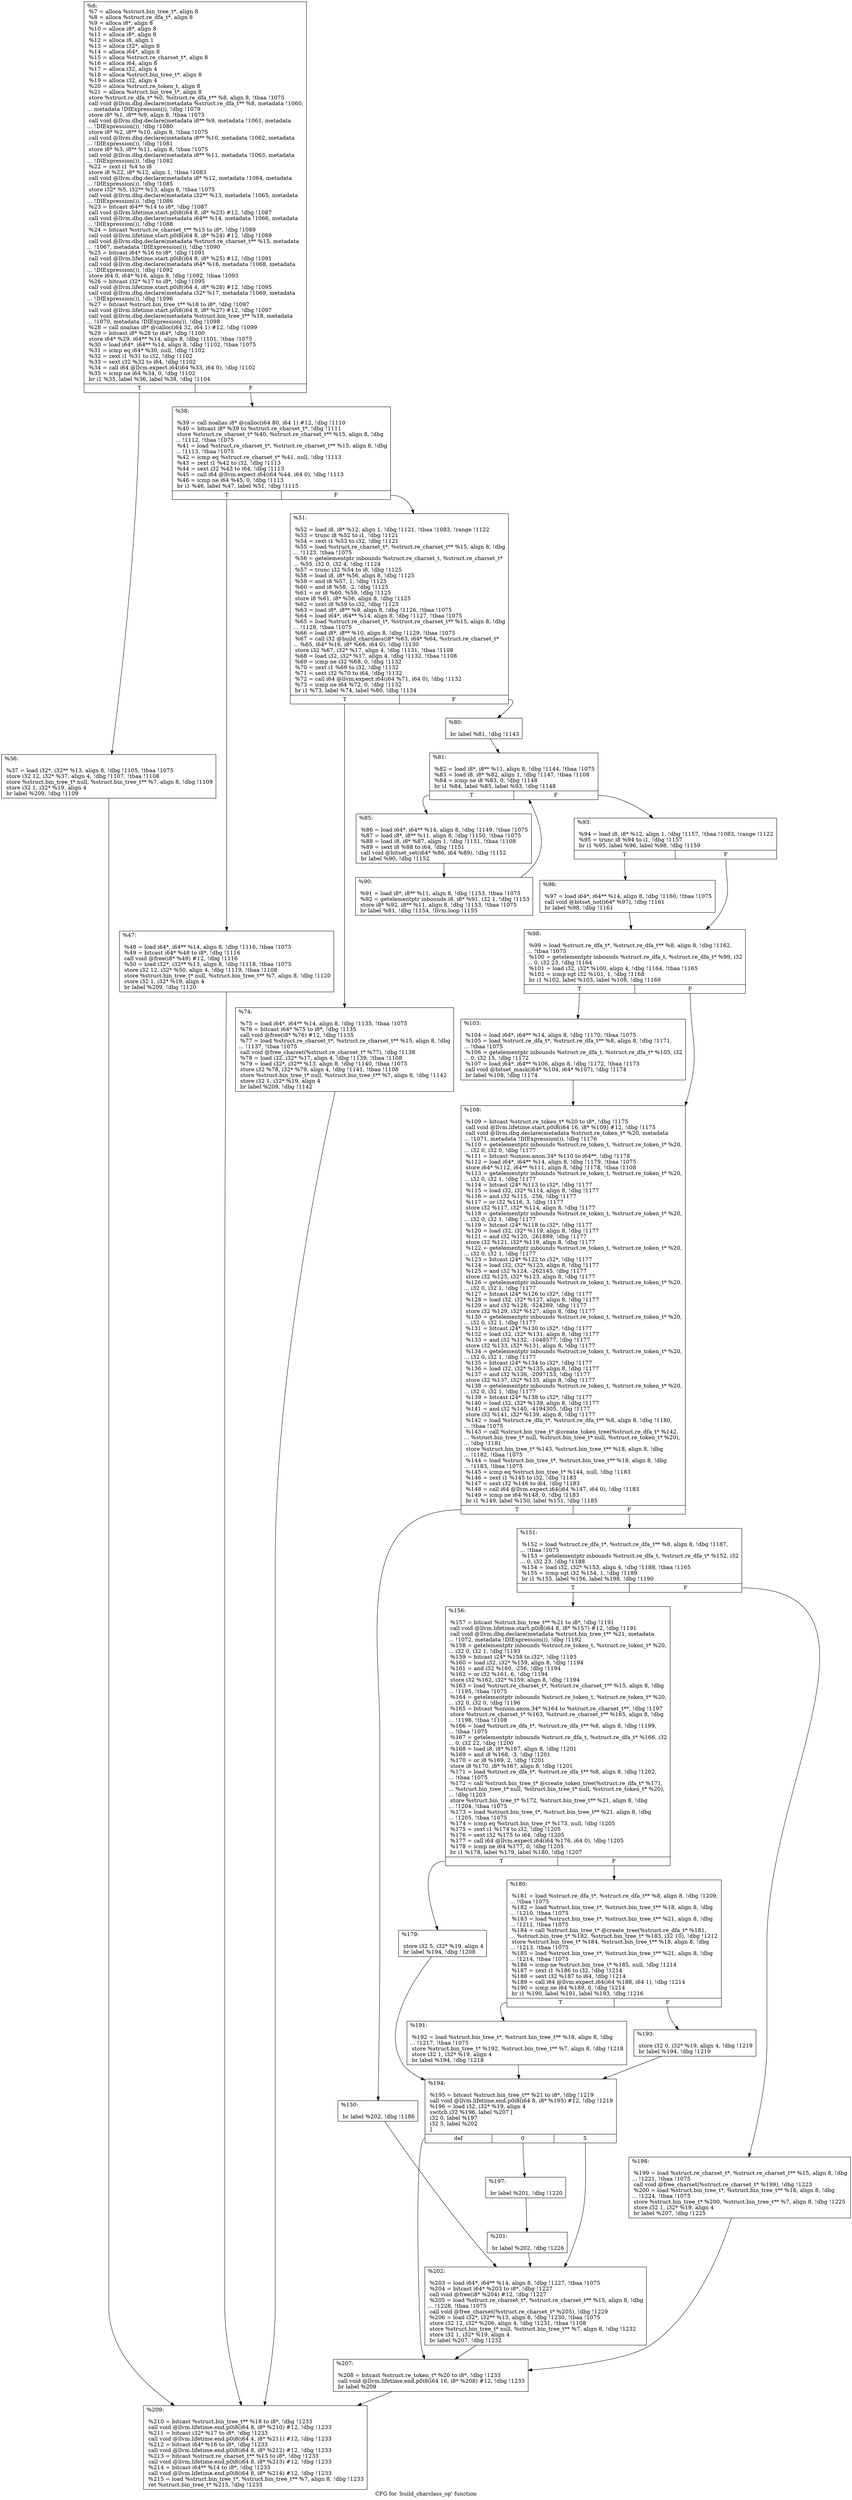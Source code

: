 digraph "CFG for 'build_charclass_op' function" {
	label="CFG for 'build_charclass_op' function";

	Node0xc26f80 [shape=record,label="{%6:\l  %7 = alloca %struct.bin_tree_t*, align 8\l  %8 = alloca %struct.re_dfa_t*, align 8\l  %9 = alloca i8*, align 8\l  %10 = alloca i8*, align 8\l  %11 = alloca i8*, align 8\l  %12 = alloca i8, align 1\l  %13 = alloca i32*, align 8\l  %14 = alloca i64*, align 8\l  %15 = alloca %struct.re_charset_t*, align 8\l  %16 = alloca i64, align 8\l  %17 = alloca i32, align 4\l  %18 = alloca %struct.bin_tree_t*, align 8\l  %19 = alloca i32, align 4\l  %20 = alloca %struct.re_token_t, align 8\l  %21 = alloca %struct.bin_tree_t*, align 8\l  store %struct.re_dfa_t* %0, %struct.re_dfa_t** %8, align 8, !tbaa !1075\l  call void @llvm.dbg.declare(metadata %struct.re_dfa_t** %8, metadata !1060,\l... metadata !DIExpression()), !dbg !1079\l  store i8* %1, i8** %9, align 8, !tbaa !1075\l  call void @llvm.dbg.declare(metadata i8** %9, metadata !1061, metadata\l... !DIExpression()), !dbg !1080\l  store i8* %2, i8** %10, align 8, !tbaa !1075\l  call void @llvm.dbg.declare(metadata i8** %10, metadata !1062, metadata\l... !DIExpression()), !dbg !1081\l  store i8* %3, i8** %11, align 8, !tbaa !1075\l  call void @llvm.dbg.declare(metadata i8** %11, metadata !1063, metadata\l... !DIExpression()), !dbg !1082\l  %22 = zext i1 %4 to i8\l  store i8 %22, i8* %12, align 1, !tbaa !1083\l  call void @llvm.dbg.declare(metadata i8* %12, metadata !1064, metadata\l... !DIExpression()), !dbg !1085\l  store i32* %5, i32** %13, align 8, !tbaa !1075\l  call void @llvm.dbg.declare(metadata i32** %13, metadata !1065, metadata\l... !DIExpression()), !dbg !1086\l  %23 = bitcast i64** %14 to i8*, !dbg !1087\l  call void @llvm.lifetime.start.p0i8(i64 8, i8* %23) #12, !dbg !1087\l  call void @llvm.dbg.declare(metadata i64** %14, metadata !1066, metadata\l... !DIExpression()), !dbg !1088\l  %24 = bitcast %struct.re_charset_t** %15 to i8*, !dbg !1089\l  call void @llvm.lifetime.start.p0i8(i64 8, i8* %24) #12, !dbg !1089\l  call void @llvm.dbg.declare(metadata %struct.re_charset_t** %15, metadata\l... !1067, metadata !DIExpression()), !dbg !1090\l  %25 = bitcast i64* %16 to i8*, !dbg !1091\l  call void @llvm.lifetime.start.p0i8(i64 8, i8* %25) #12, !dbg !1091\l  call void @llvm.dbg.declare(metadata i64* %16, metadata !1068, metadata\l... !DIExpression()), !dbg !1092\l  store i64 0, i64* %16, align 8, !dbg !1092, !tbaa !1093\l  %26 = bitcast i32* %17 to i8*, !dbg !1095\l  call void @llvm.lifetime.start.p0i8(i64 4, i8* %26) #12, !dbg !1095\l  call void @llvm.dbg.declare(metadata i32* %17, metadata !1069, metadata\l... !DIExpression()), !dbg !1096\l  %27 = bitcast %struct.bin_tree_t** %18 to i8*, !dbg !1097\l  call void @llvm.lifetime.start.p0i8(i64 8, i8* %27) #12, !dbg !1097\l  call void @llvm.dbg.declare(metadata %struct.bin_tree_t** %18, metadata\l... !1070, metadata !DIExpression()), !dbg !1098\l  %28 = call noalias i8* @calloc(i64 32, i64 1) #12, !dbg !1099\l  %29 = bitcast i8* %28 to i64*, !dbg !1100\l  store i64* %29, i64** %14, align 8, !dbg !1101, !tbaa !1075\l  %30 = load i64*, i64** %14, align 8, !dbg !1102, !tbaa !1075\l  %31 = icmp eq i64* %30, null, !dbg !1102\l  %32 = zext i1 %31 to i32, !dbg !1102\l  %33 = sext i32 %32 to i64, !dbg !1102\l  %34 = call i64 @llvm.expect.i64(i64 %33, i64 0), !dbg !1102\l  %35 = icmp ne i64 %34, 0, !dbg !1102\l  br i1 %35, label %36, label %38, !dbg !1104\l|{<s0>T|<s1>F}}"];
	Node0xc26f80:s0 -> Node0xc270d0;
	Node0xc26f80:s1 -> Node0xc27120;
	Node0xc270d0 [shape=record,label="{%36:\l\l  %37 = load i32*, i32** %13, align 8, !dbg !1105, !tbaa !1075\l  store i32 12, i32* %37, align 4, !dbg !1107, !tbaa !1108\l  store %struct.bin_tree_t* null, %struct.bin_tree_t** %7, align 8, !dbg !1109\l  store i32 1, i32* %19, align 4\l  br label %209, !dbg !1109\l}"];
	Node0xc270d0 -> Node0xc27940;
	Node0xc27120 [shape=record,label="{%38:\l\l  %39 = call noalias i8* @calloc(i64 80, i64 1) #12, !dbg !1110\l  %40 = bitcast i8* %39 to %struct.re_charset_t*, !dbg !1111\l  store %struct.re_charset_t* %40, %struct.re_charset_t** %15, align 8, !dbg\l... !1112, !tbaa !1075\l  %41 = load %struct.re_charset_t*, %struct.re_charset_t** %15, align 8, !dbg\l... !1113, !tbaa !1075\l  %42 = icmp eq %struct.re_charset_t* %41, null, !dbg !1113\l  %43 = zext i1 %42 to i32, !dbg !1113\l  %44 = sext i32 %43 to i64, !dbg !1113\l  %45 = call i64 @llvm.expect.i64(i64 %44, i64 0), !dbg !1113\l  %46 = icmp ne i64 %45, 0, !dbg !1113\l  br i1 %46, label %47, label %51, !dbg !1115\l|{<s0>T|<s1>F}}"];
	Node0xc27120:s0 -> Node0xc27170;
	Node0xc27120:s1 -> Node0xc271c0;
	Node0xc27170 [shape=record,label="{%47:\l\l  %48 = load i64*, i64** %14, align 8, !dbg !1116, !tbaa !1075\l  %49 = bitcast i64* %48 to i8*, !dbg !1116\l  call void @free(i8* %49) #12, !dbg !1116\l  %50 = load i32*, i32** %13, align 8, !dbg !1118, !tbaa !1075\l  store i32 12, i32* %50, align 4, !dbg !1119, !tbaa !1108\l  store %struct.bin_tree_t* null, %struct.bin_tree_t** %7, align 8, !dbg !1120\l  store i32 1, i32* %19, align 4\l  br label %209, !dbg !1120\l}"];
	Node0xc27170 -> Node0xc27940;
	Node0xc271c0 [shape=record,label="{%51:\l\l  %52 = load i8, i8* %12, align 1, !dbg !1121, !tbaa !1083, !range !1122\l  %53 = trunc i8 %52 to i1, !dbg !1121\l  %54 = zext i1 %53 to i32, !dbg !1121\l  %55 = load %struct.re_charset_t*, %struct.re_charset_t** %15, align 8, !dbg\l... !1123, !tbaa !1075\l  %56 = getelementptr inbounds %struct.re_charset_t, %struct.re_charset_t*\l... %55, i32 0, i32 4, !dbg !1124\l  %57 = trunc i32 %54 to i8, !dbg !1125\l  %58 = load i8, i8* %56, align 8, !dbg !1125\l  %59 = and i8 %57, 1, !dbg !1125\l  %60 = and i8 %58, -2, !dbg !1125\l  %61 = or i8 %60, %59, !dbg !1125\l  store i8 %61, i8* %56, align 8, !dbg !1125\l  %62 = zext i8 %59 to i32, !dbg !1125\l  %63 = load i8*, i8** %9, align 8, !dbg !1126, !tbaa !1075\l  %64 = load i64*, i64** %14, align 8, !dbg !1127, !tbaa !1075\l  %65 = load %struct.re_charset_t*, %struct.re_charset_t** %15, align 8, !dbg\l... !1128, !tbaa !1075\l  %66 = load i8*, i8** %10, align 8, !dbg !1129, !tbaa !1075\l  %67 = call i32 @build_charclass(i8* %63, i64* %64, %struct.re_charset_t*\l... %65, i64* %16, i8* %66, i64 0), !dbg !1130\l  store i32 %67, i32* %17, align 4, !dbg !1131, !tbaa !1108\l  %68 = load i32, i32* %17, align 4, !dbg !1132, !tbaa !1108\l  %69 = icmp ne i32 %68, 0, !dbg !1132\l  %70 = zext i1 %69 to i32, !dbg !1132\l  %71 = sext i32 %70 to i64, !dbg !1132\l  %72 = call i64 @llvm.expect.i64(i64 %71, i64 0), !dbg !1132\l  %73 = icmp ne i64 %72, 0, !dbg !1132\l  br i1 %73, label %74, label %80, !dbg !1134\l|{<s0>T|<s1>F}}"];
	Node0xc271c0:s0 -> Node0xc27210;
	Node0xc271c0:s1 -> Node0xc27260;
	Node0xc27210 [shape=record,label="{%74:\l\l  %75 = load i64*, i64** %14, align 8, !dbg !1135, !tbaa !1075\l  %76 = bitcast i64* %75 to i8*, !dbg !1135\l  call void @free(i8* %76) #12, !dbg !1135\l  %77 = load %struct.re_charset_t*, %struct.re_charset_t** %15, align 8, !dbg\l... !1137, !tbaa !1075\l  call void @free_charset(%struct.re_charset_t* %77), !dbg !1138\l  %78 = load i32, i32* %17, align 4, !dbg !1139, !tbaa !1108\l  %79 = load i32*, i32** %13, align 8, !dbg !1140, !tbaa !1075\l  store i32 %78, i32* %79, align 4, !dbg !1141, !tbaa !1108\l  store %struct.bin_tree_t* null, %struct.bin_tree_t** %7, align 8, !dbg !1142\l  store i32 1, i32* %19, align 4\l  br label %209, !dbg !1142\l}"];
	Node0xc27210 -> Node0xc27940;
	Node0xc27260 [shape=record,label="{%80:\l\l  br label %81, !dbg !1143\l}"];
	Node0xc27260 -> Node0xc272b0;
	Node0xc272b0 [shape=record,label="{%81:\l\l  %82 = load i8*, i8** %11, align 8, !dbg !1144, !tbaa !1075\l  %83 = load i8, i8* %82, align 1, !dbg !1147, !tbaa !1108\l  %84 = icmp ne i8 %83, 0, !dbg !1148\l  br i1 %84, label %85, label %93, !dbg !1148\l|{<s0>T|<s1>F}}"];
	Node0xc272b0:s0 -> Node0xc27300;
	Node0xc272b0:s1 -> Node0xc273a0;
	Node0xc27300 [shape=record,label="{%85:\l\l  %86 = load i64*, i64** %14, align 8, !dbg !1149, !tbaa !1075\l  %87 = load i8*, i8** %11, align 8, !dbg !1150, !tbaa !1075\l  %88 = load i8, i8* %87, align 1, !dbg !1151, !tbaa !1108\l  %89 = sext i8 %88 to i64, !dbg !1151\l  call void @bitset_set(i64* %86, i64 %89), !dbg !1152\l  br label %90, !dbg !1152\l}"];
	Node0xc27300 -> Node0xc27350;
	Node0xc27350 [shape=record,label="{%90:\l\l  %91 = load i8*, i8** %11, align 8, !dbg !1153, !tbaa !1075\l  %92 = getelementptr inbounds i8, i8* %91, i32 1, !dbg !1153\l  store i8* %92, i8** %11, align 8, !dbg !1153, !tbaa !1075\l  br label %81, !dbg !1154, !llvm.loop !1155\l}"];
	Node0xc27350 -> Node0xc272b0;
	Node0xc273a0 [shape=record,label="{%93:\l\l  %94 = load i8, i8* %12, align 1, !dbg !1157, !tbaa !1083, !range !1122\l  %95 = trunc i8 %94 to i1, !dbg !1157\l  br i1 %95, label %96, label %98, !dbg !1159\l|{<s0>T|<s1>F}}"];
	Node0xc273a0:s0 -> Node0xc273f0;
	Node0xc273a0:s1 -> Node0xc27440;
	Node0xc273f0 [shape=record,label="{%96:\l\l  %97 = load i64*, i64** %14, align 8, !dbg !1160, !tbaa !1075\l  call void @bitset_not(i64* %97), !dbg !1161\l  br label %98, !dbg !1161\l}"];
	Node0xc273f0 -> Node0xc27440;
	Node0xc27440 [shape=record,label="{%98:\l\l  %99 = load %struct.re_dfa_t*, %struct.re_dfa_t** %8, align 8, !dbg !1162,\l... !tbaa !1075\l  %100 = getelementptr inbounds %struct.re_dfa_t, %struct.re_dfa_t* %99, i32\l... 0, i32 23, !dbg !1164\l  %101 = load i32, i32* %100, align 4, !dbg !1164, !tbaa !1165\l  %102 = icmp sgt i32 %101, 1, !dbg !1168\l  br i1 %102, label %103, label %108, !dbg !1169\l|{<s0>T|<s1>F}}"];
	Node0xc27440:s0 -> Node0xc27490;
	Node0xc27440:s1 -> Node0xc274e0;
	Node0xc27490 [shape=record,label="{%103:\l\l  %104 = load i64*, i64** %14, align 8, !dbg !1170, !tbaa !1075\l  %105 = load %struct.re_dfa_t*, %struct.re_dfa_t** %8, align 8, !dbg !1171,\l... !tbaa !1075\l  %106 = getelementptr inbounds %struct.re_dfa_t, %struct.re_dfa_t* %105, i32\l... 0, i32 15, !dbg !1172\l  %107 = load i64*, i64** %106, align 8, !dbg !1172, !tbaa !1173\l  call void @bitset_mask(i64* %104, i64* %107), !dbg !1174\l  br label %108, !dbg !1174\l}"];
	Node0xc27490 -> Node0xc274e0;
	Node0xc274e0 [shape=record,label="{%108:\l\l  %109 = bitcast %struct.re_token_t* %20 to i8*, !dbg !1175\l  call void @llvm.lifetime.start.p0i8(i64 16, i8* %109) #12, !dbg !1175\l  call void @llvm.dbg.declare(metadata %struct.re_token_t* %20, metadata\l... !1071, metadata !DIExpression()), !dbg !1176\l  %110 = getelementptr inbounds %struct.re_token_t, %struct.re_token_t* %20,\l... i32 0, i32 0, !dbg !1177\l  %111 = bitcast %union.anon.34* %110 to i64**, !dbg !1178\l  %112 = load i64*, i64** %14, align 8, !dbg !1179, !tbaa !1075\l  store i64* %112, i64** %111, align 8, !dbg !1178, !tbaa !1108\l  %113 = getelementptr inbounds %struct.re_token_t, %struct.re_token_t* %20,\l... i32 0, i32 1, !dbg !1177\l  %114 = bitcast i24* %113 to i32*, !dbg !1177\l  %115 = load i32, i32* %114, align 8, !dbg !1177\l  %116 = and i32 %115, -256, !dbg !1177\l  %117 = or i32 %116, 3, !dbg !1177\l  store i32 %117, i32* %114, align 8, !dbg !1177\l  %118 = getelementptr inbounds %struct.re_token_t, %struct.re_token_t* %20,\l... i32 0, i32 1, !dbg !1177\l  %119 = bitcast i24* %118 to i32*, !dbg !1177\l  %120 = load i32, i32* %119, align 8, !dbg !1177\l  %121 = and i32 %120, -261889, !dbg !1177\l  store i32 %121, i32* %119, align 8, !dbg !1177\l  %122 = getelementptr inbounds %struct.re_token_t, %struct.re_token_t* %20,\l... i32 0, i32 1, !dbg !1177\l  %123 = bitcast i24* %122 to i32*, !dbg !1177\l  %124 = load i32, i32* %123, align 8, !dbg !1177\l  %125 = and i32 %124, -262145, !dbg !1177\l  store i32 %125, i32* %123, align 8, !dbg !1177\l  %126 = getelementptr inbounds %struct.re_token_t, %struct.re_token_t* %20,\l... i32 0, i32 1, !dbg !1177\l  %127 = bitcast i24* %126 to i32*, !dbg !1177\l  %128 = load i32, i32* %127, align 8, !dbg !1177\l  %129 = and i32 %128, -524289, !dbg !1177\l  store i32 %129, i32* %127, align 8, !dbg !1177\l  %130 = getelementptr inbounds %struct.re_token_t, %struct.re_token_t* %20,\l... i32 0, i32 1, !dbg !1177\l  %131 = bitcast i24* %130 to i32*, !dbg !1177\l  %132 = load i32, i32* %131, align 8, !dbg !1177\l  %133 = and i32 %132, -1048577, !dbg !1177\l  store i32 %133, i32* %131, align 8, !dbg !1177\l  %134 = getelementptr inbounds %struct.re_token_t, %struct.re_token_t* %20,\l... i32 0, i32 1, !dbg !1177\l  %135 = bitcast i24* %134 to i32*, !dbg !1177\l  %136 = load i32, i32* %135, align 8, !dbg !1177\l  %137 = and i32 %136, -2097153, !dbg !1177\l  store i32 %137, i32* %135, align 8, !dbg !1177\l  %138 = getelementptr inbounds %struct.re_token_t, %struct.re_token_t* %20,\l... i32 0, i32 1, !dbg !1177\l  %139 = bitcast i24* %138 to i32*, !dbg !1177\l  %140 = load i32, i32* %139, align 8, !dbg !1177\l  %141 = and i32 %140, -4194305, !dbg !1177\l  store i32 %141, i32* %139, align 8, !dbg !1177\l  %142 = load %struct.re_dfa_t*, %struct.re_dfa_t** %8, align 8, !dbg !1180,\l... !tbaa !1075\l  %143 = call %struct.bin_tree_t* @create_token_tree(%struct.re_dfa_t* %142,\l... %struct.bin_tree_t* null, %struct.bin_tree_t* null, %struct.re_token_t* %20),\l... !dbg !1181\l  store %struct.bin_tree_t* %143, %struct.bin_tree_t** %18, align 8, !dbg\l... !1182, !tbaa !1075\l  %144 = load %struct.bin_tree_t*, %struct.bin_tree_t** %18, align 8, !dbg\l... !1183, !tbaa !1075\l  %145 = icmp eq %struct.bin_tree_t* %144, null, !dbg !1183\l  %146 = zext i1 %145 to i32, !dbg !1183\l  %147 = sext i32 %146 to i64, !dbg !1183\l  %148 = call i64 @llvm.expect.i64(i64 %147, i64 0), !dbg !1183\l  %149 = icmp ne i64 %148, 0, !dbg !1183\l  br i1 %149, label %150, label %151, !dbg !1185\l|{<s0>T|<s1>F}}"];
	Node0xc274e0:s0 -> Node0xc27530;
	Node0xc274e0:s1 -> Node0xc27580;
	Node0xc27530 [shape=record,label="{%150:\l\l  br label %202, !dbg !1186\l}"];
	Node0xc27530 -> Node0xc278a0;
	Node0xc27580 [shape=record,label="{%151:\l\l  %152 = load %struct.re_dfa_t*, %struct.re_dfa_t** %8, align 8, !dbg !1187,\l... !tbaa !1075\l  %153 = getelementptr inbounds %struct.re_dfa_t, %struct.re_dfa_t* %152, i32\l... 0, i32 23, !dbg !1188\l  %154 = load i32, i32* %153, align 4, !dbg !1188, !tbaa !1165\l  %155 = icmp sgt i32 %154, 1, !dbg !1189\l  br i1 %155, label %156, label %198, !dbg !1190\l|{<s0>T|<s1>F}}"];
	Node0xc27580:s0 -> Node0xc275d0;
	Node0xc27580:s1 -> Node0xc27800;
	Node0xc275d0 [shape=record,label="{%156:\l\l  %157 = bitcast %struct.bin_tree_t** %21 to i8*, !dbg !1191\l  call void @llvm.lifetime.start.p0i8(i64 8, i8* %157) #12, !dbg !1191\l  call void @llvm.dbg.declare(metadata %struct.bin_tree_t** %21, metadata\l... !1072, metadata !DIExpression()), !dbg !1192\l  %158 = getelementptr inbounds %struct.re_token_t, %struct.re_token_t* %20,\l... i32 0, i32 1, !dbg !1193\l  %159 = bitcast i24* %158 to i32*, !dbg !1193\l  %160 = load i32, i32* %159, align 8, !dbg !1194\l  %161 = and i32 %160, -256, !dbg !1194\l  %162 = or i32 %161, 6, !dbg !1194\l  store i32 %162, i32* %159, align 8, !dbg !1194\l  %163 = load %struct.re_charset_t*, %struct.re_charset_t** %15, align 8, !dbg\l... !1195, !tbaa !1075\l  %164 = getelementptr inbounds %struct.re_token_t, %struct.re_token_t* %20,\l... i32 0, i32 0, !dbg !1196\l  %165 = bitcast %union.anon.34* %164 to %struct.re_charset_t**, !dbg !1197\l  store %struct.re_charset_t* %163, %struct.re_charset_t** %165, align 8, !dbg\l... !1198, !tbaa !1108\l  %166 = load %struct.re_dfa_t*, %struct.re_dfa_t** %8, align 8, !dbg !1199,\l... !tbaa !1075\l  %167 = getelementptr inbounds %struct.re_dfa_t, %struct.re_dfa_t* %166, i32\l... 0, i32 22, !dbg !1200\l  %168 = load i8, i8* %167, align 8, !dbg !1201\l  %169 = and i8 %168, -3, !dbg !1201\l  %170 = or i8 %169, 2, !dbg !1201\l  store i8 %170, i8* %167, align 8, !dbg !1201\l  %171 = load %struct.re_dfa_t*, %struct.re_dfa_t** %8, align 8, !dbg !1202,\l... !tbaa !1075\l  %172 = call %struct.bin_tree_t* @create_token_tree(%struct.re_dfa_t* %171,\l... %struct.bin_tree_t* null, %struct.bin_tree_t* null, %struct.re_token_t* %20),\l... !dbg !1203\l  store %struct.bin_tree_t* %172, %struct.bin_tree_t** %21, align 8, !dbg\l... !1204, !tbaa !1075\l  %173 = load %struct.bin_tree_t*, %struct.bin_tree_t** %21, align 8, !dbg\l... !1205, !tbaa !1075\l  %174 = icmp eq %struct.bin_tree_t* %173, null, !dbg !1205\l  %175 = zext i1 %174 to i32, !dbg !1205\l  %176 = sext i32 %175 to i64, !dbg !1205\l  %177 = call i64 @llvm.expect.i64(i64 %176, i64 0), !dbg !1205\l  %178 = icmp ne i64 %177, 0, !dbg !1205\l  br i1 %178, label %179, label %180, !dbg !1207\l|{<s0>T|<s1>F}}"];
	Node0xc275d0:s0 -> Node0xc27620;
	Node0xc275d0:s1 -> Node0xc27670;
	Node0xc27620 [shape=record,label="{%179:\l\l  store i32 5, i32* %19, align 4\l  br label %194, !dbg !1208\l}"];
	Node0xc27620 -> Node0xc27760;
	Node0xc27670 [shape=record,label="{%180:\l\l  %181 = load %struct.re_dfa_t*, %struct.re_dfa_t** %8, align 8, !dbg !1209,\l... !tbaa !1075\l  %182 = load %struct.bin_tree_t*, %struct.bin_tree_t** %18, align 8, !dbg\l... !1210, !tbaa !1075\l  %183 = load %struct.bin_tree_t*, %struct.bin_tree_t** %21, align 8, !dbg\l... !1211, !tbaa !1075\l  %184 = call %struct.bin_tree_t* @create_tree(%struct.re_dfa_t* %181,\l... %struct.bin_tree_t* %182, %struct.bin_tree_t* %183, i32 10), !dbg !1212\l  store %struct.bin_tree_t* %184, %struct.bin_tree_t** %18, align 8, !dbg\l... !1213, !tbaa !1075\l  %185 = load %struct.bin_tree_t*, %struct.bin_tree_t** %21, align 8, !dbg\l... !1214, !tbaa !1075\l  %186 = icmp ne %struct.bin_tree_t* %185, null, !dbg !1214\l  %187 = zext i1 %186 to i32, !dbg !1214\l  %188 = sext i32 %187 to i64, !dbg !1214\l  %189 = call i64 @llvm.expect.i64(i64 %188, i64 1), !dbg !1214\l  %190 = icmp ne i64 %189, 0, !dbg !1214\l  br i1 %190, label %191, label %193, !dbg !1216\l|{<s0>T|<s1>F}}"];
	Node0xc27670:s0 -> Node0xc276c0;
	Node0xc27670:s1 -> Node0xc27710;
	Node0xc276c0 [shape=record,label="{%191:\l\l  %192 = load %struct.bin_tree_t*, %struct.bin_tree_t** %18, align 8, !dbg\l... !1217, !tbaa !1075\l  store %struct.bin_tree_t* %192, %struct.bin_tree_t** %7, align 8, !dbg !1218\l  store i32 1, i32* %19, align 4\l  br label %194, !dbg !1218\l}"];
	Node0xc276c0 -> Node0xc27760;
	Node0xc27710 [shape=record,label="{%193:\l\l  store i32 0, i32* %19, align 4, !dbg !1219\l  br label %194, !dbg !1219\l}"];
	Node0xc27710 -> Node0xc27760;
	Node0xc27760 [shape=record,label="{%194:\l\l  %195 = bitcast %struct.bin_tree_t** %21 to i8*, !dbg !1219\l  call void @llvm.lifetime.end.p0i8(i64 8, i8* %195) #12, !dbg !1219\l  %196 = load i32, i32* %19, align 4\l  switch i32 %196, label %207 [\l    i32 0, label %197\l    i32 5, label %202\l  ]\l|{<s0>def|<s1>0|<s2>5}}"];
	Node0xc27760:s0 -> Node0xc278f0;
	Node0xc27760:s1 -> Node0xc277b0;
	Node0xc27760:s2 -> Node0xc278a0;
	Node0xc277b0 [shape=record,label="{%197:\l\l  br label %201, !dbg !1220\l}"];
	Node0xc277b0 -> Node0xc27850;
	Node0xc27800 [shape=record,label="{%198:\l\l  %199 = load %struct.re_charset_t*, %struct.re_charset_t** %15, align 8, !dbg\l... !1221, !tbaa !1075\l  call void @free_charset(%struct.re_charset_t* %199), !dbg !1223\l  %200 = load %struct.bin_tree_t*, %struct.bin_tree_t** %18, align 8, !dbg\l... !1224, !tbaa !1075\l  store %struct.bin_tree_t* %200, %struct.bin_tree_t** %7, align 8, !dbg !1225\l  store i32 1, i32* %19, align 4\l  br label %207, !dbg !1225\l}"];
	Node0xc27800 -> Node0xc278f0;
	Node0xc27850 [shape=record,label="{%201:\l\l  br label %202, !dbg !1226\l}"];
	Node0xc27850 -> Node0xc278a0;
	Node0xc278a0 [shape=record,label="{%202:\l\l  %203 = load i64*, i64** %14, align 8, !dbg !1227, !tbaa !1075\l  %204 = bitcast i64* %203 to i8*, !dbg !1227\l  call void @free(i8* %204) #12, !dbg !1227\l  %205 = load %struct.re_charset_t*, %struct.re_charset_t** %15, align 8, !dbg\l... !1228, !tbaa !1075\l  call void @free_charset(%struct.re_charset_t* %205), !dbg !1229\l  %206 = load i32*, i32** %13, align 8, !dbg !1230, !tbaa !1075\l  store i32 12, i32* %206, align 4, !dbg !1231, !tbaa !1108\l  store %struct.bin_tree_t* null, %struct.bin_tree_t** %7, align 8, !dbg !1232\l  store i32 1, i32* %19, align 4\l  br label %207, !dbg !1232\l}"];
	Node0xc278a0 -> Node0xc278f0;
	Node0xc278f0 [shape=record,label="{%207:\l\l  %208 = bitcast %struct.re_token_t* %20 to i8*, !dbg !1233\l  call void @llvm.lifetime.end.p0i8(i64 16, i8* %208) #12, !dbg !1233\l  br label %209\l}"];
	Node0xc278f0 -> Node0xc27940;
	Node0xc27940 [shape=record,label="{%209:\l\l  %210 = bitcast %struct.bin_tree_t** %18 to i8*, !dbg !1233\l  call void @llvm.lifetime.end.p0i8(i64 8, i8* %210) #12, !dbg !1233\l  %211 = bitcast i32* %17 to i8*, !dbg !1233\l  call void @llvm.lifetime.end.p0i8(i64 4, i8* %211) #12, !dbg !1233\l  %212 = bitcast i64* %16 to i8*, !dbg !1233\l  call void @llvm.lifetime.end.p0i8(i64 8, i8* %212) #12, !dbg !1233\l  %213 = bitcast %struct.re_charset_t** %15 to i8*, !dbg !1233\l  call void @llvm.lifetime.end.p0i8(i64 8, i8* %213) #12, !dbg !1233\l  %214 = bitcast i64** %14 to i8*, !dbg !1233\l  call void @llvm.lifetime.end.p0i8(i64 8, i8* %214) #12, !dbg !1233\l  %215 = load %struct.bin_tree_t*, %struct.bin_tree_t** %7, align 8, !dbg !1233\l  ret %struct.bin_tree_t* %215, !dbg !1233\l}"];
}
